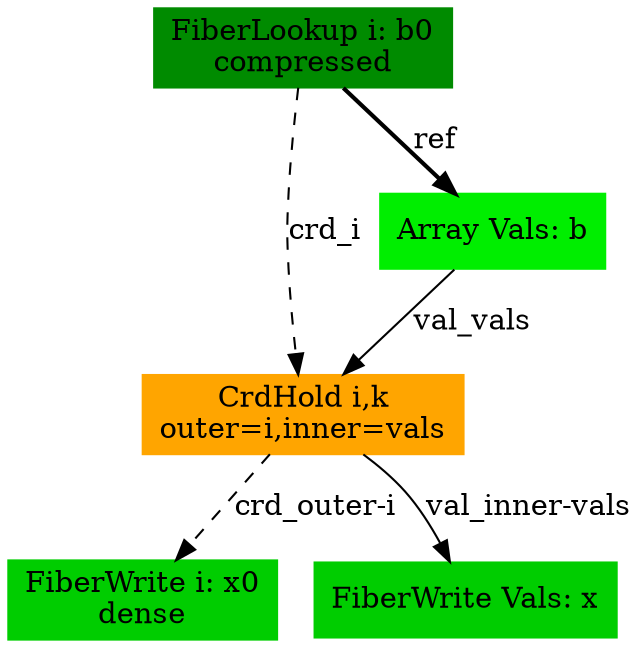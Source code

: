 digraph SAM {
    comment="x=d0,b=s0"
    4 [comment="type=crdhold,outer=i,inner=vals,vals=true" label="CrdHold i,k
outer=i,inner=vals" color=orange shape=box style=filled type="crdhold" outer="i" inner="vals" vals="true"]
    3 [comment="type=fiberlookup,index=i,tensor=b,mode=0,format=compressed,src=true,root=true" label="FiberLookup i: b0\ncompressed" color=green4 shape=box style=filled type="fiberlookup" index="i" tensor="b" mode="0" format="compressed" src="true" root="true"]
    1 [comment="type=fiberwrite,index=i,tensor=x,mode=0,format=dense,sink=true" label="FiberWrite i: x0\ndense" color=green3 shape=box style=filled type="fiberwrite" index="i" tensor="x" mode="0" format="dense" sink="true"]
    2 [comment="type=arrayvals,tensor=b" label="Array Vals: b" color=green2 shape=box style=filled type="arrayvals" tensor="b"]
    0 [comment="type=fiberwrite,mode=vals,tensor=x,size=1*b0_dim,sink=true" label="FiberWrite Vals: x" color=green3 shape=box style=filled type="fiberwrite" tensor="x" mode="vals" size="1*b0_dim" sink="true"]
    3 -> 4 [label="crd_i" style=dashed type="crd" comment="i"]
    4 -> 1 [label="crd_outer-i" style=dashed type="crd" comment="outer-i"]
    3 -> 2 [label="ref" style=bold type="ref" comment=""]
    2 -> 4 [label="val_vals" type="val" comment="vals"]
    4 -> 0 [label="val_inner-vals" type="val" comment="inner-vals"]
}
